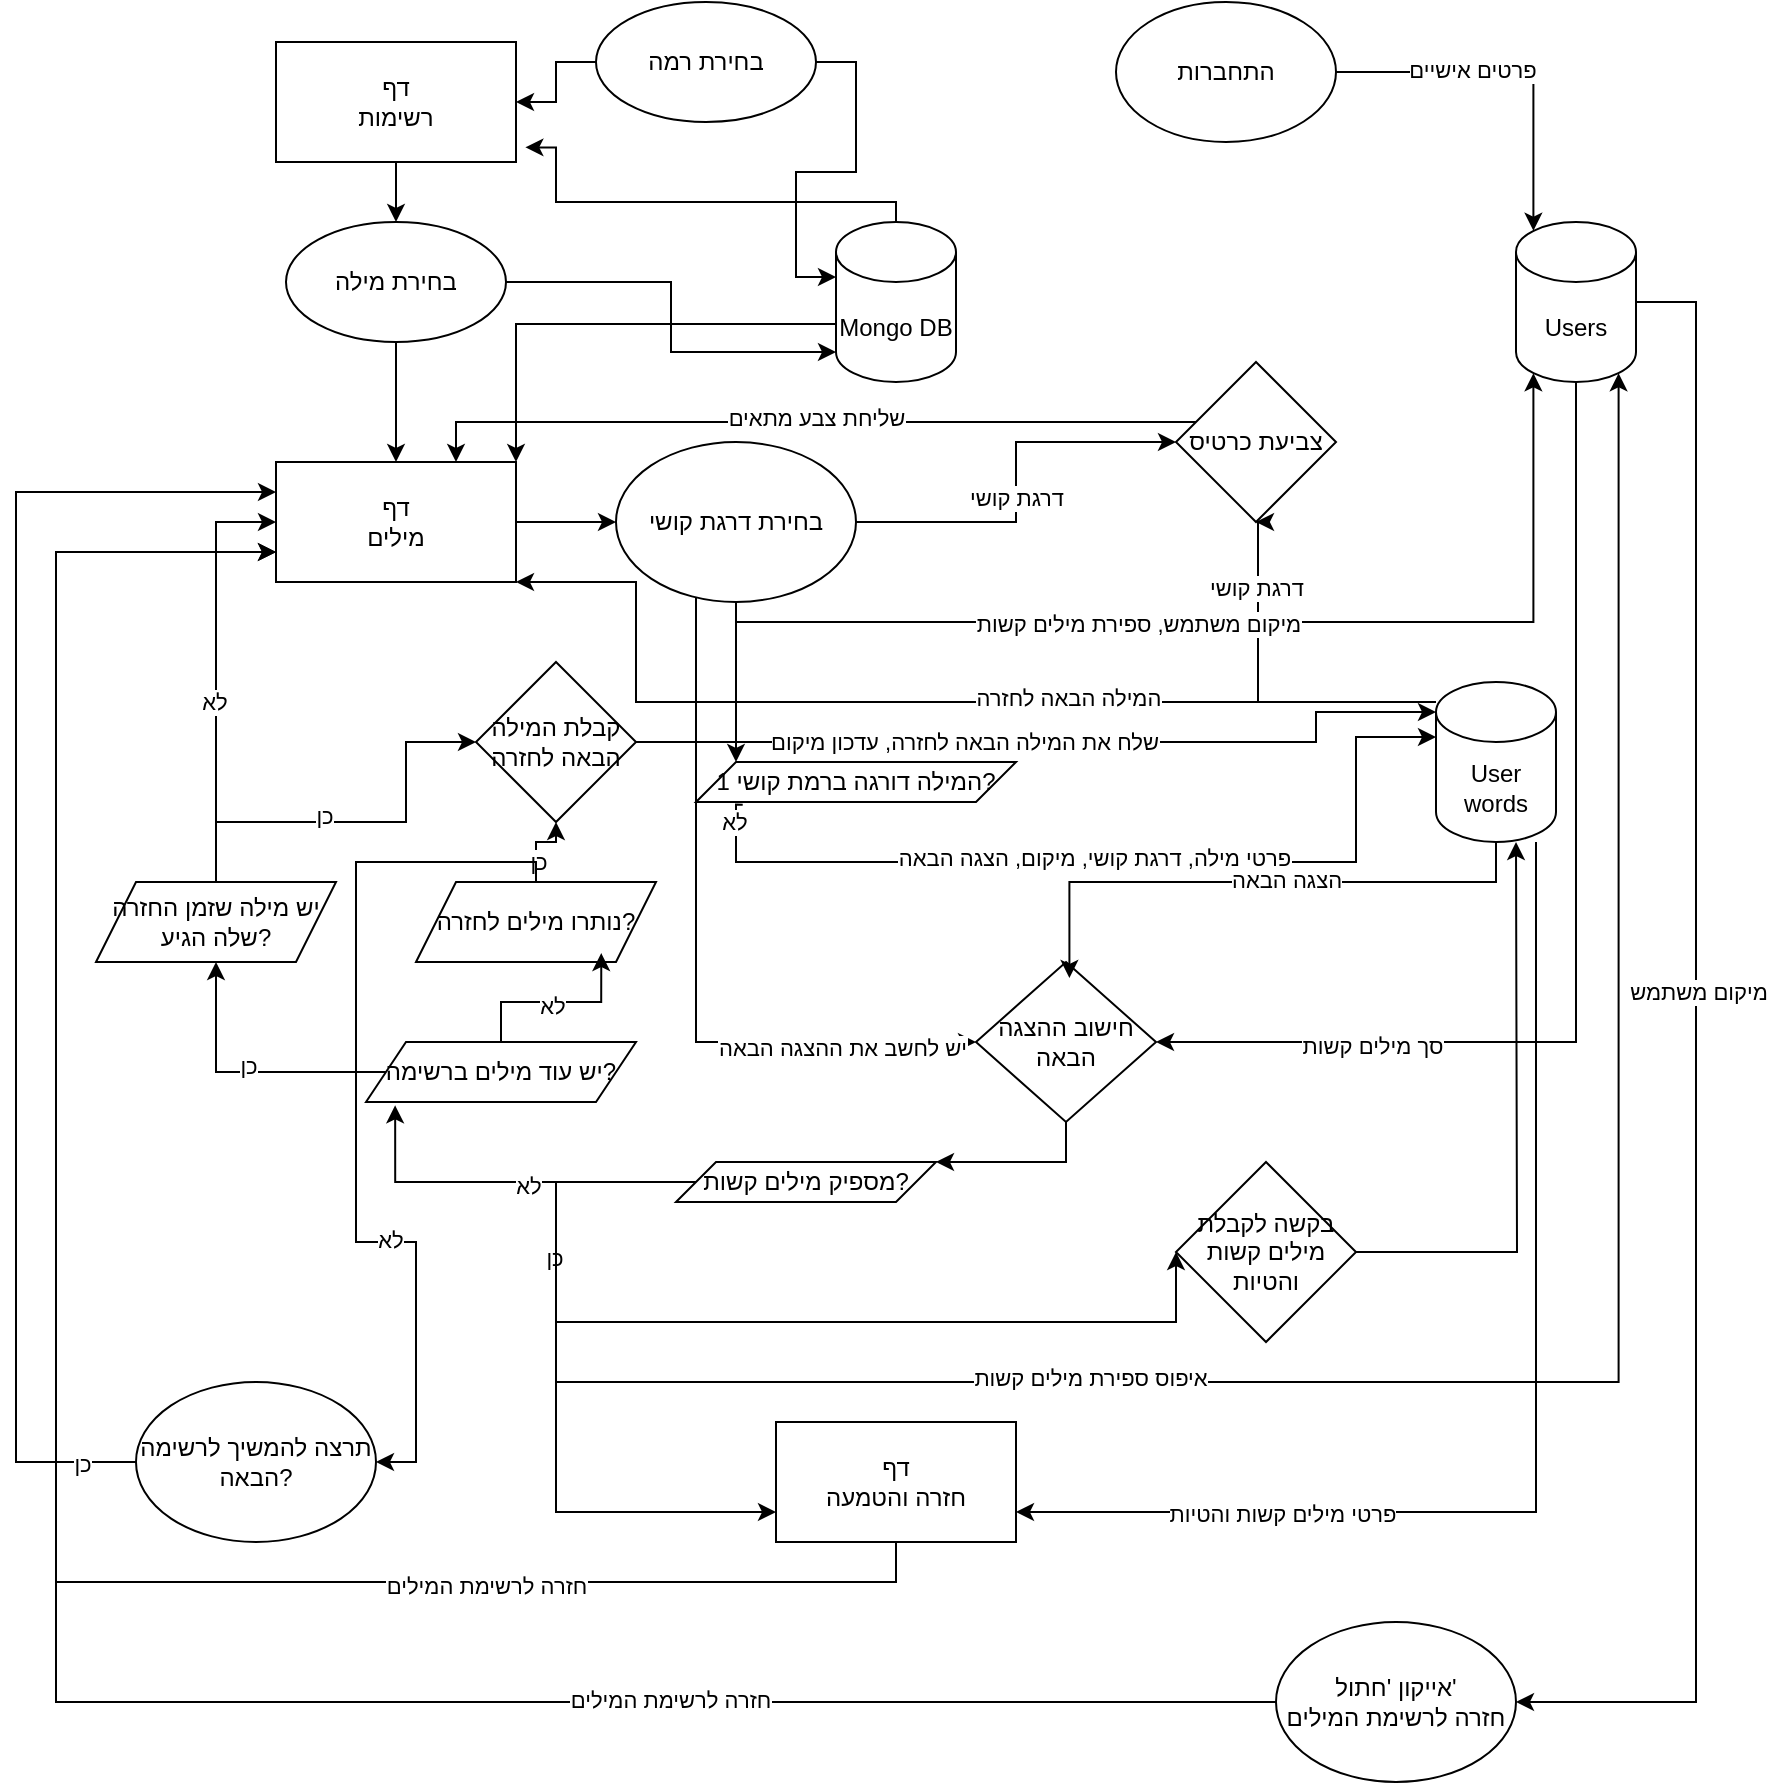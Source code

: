 <mxfile version="26.0.10">
  <diagram name="‫עמוד-1‬" id="bFQ_4c-r3vq5s0zwxpI3">
    <mxGraphModel dx="2036" dy="771" grid="1" gridSize="10" guides="1" tooltips="1" connect="1" arrows="1" fold="1" page="1" pageScale="1" pageWidth="827" pageHeight="1169" math="0" shadow="0">
      <root>
        <mxCell id="0" />
        <mxCell id="1" parent="0" />
        <mxCell id="LZg-1GAi4X-xBVxX7d5g-82" value="" style="edgeStyle=orthogonalEdgeStyle;rounded=0;orthogonalLoop=1;jettySize=auto;html=1;" edge="1" parent="1" source="LZg-1GAi4X-xBVxX7d5g-1" target="LZg-1GAi4X-xBVxX7d5g-9">
          <mxGeometry relative="1" as="geometry" />
        </mxCell>
        <mxCell id="LZg-1GAi4X-xBVxX7d5g-1" value="דף&lt;div&gt;רשימות&lt;/div&gt;" style="rounded=0;whiteSpace=wrap;html=1;" vertex="1" parent="1">
          <mxGeometry x="90" y="40" width="120" height="60" as="geometry" />
        </mxCell>
        <mxCell id="LZg-1GAi4X-xBVxX7d5g-14" style="edgeStyle=orthogonalEdgeStyle;rounded=0;orthogonalLoop=1;jettySize=auto;html=1;entryX=1;entryY=0;entryDx=0;entryDy=0;" edge="1" parent="1" source="LZg-1GAi4X-xBVxX7d5g-3" target="LZg-1GAi4X-xBVxX7d5g-6">
          <mxGeometry relative="1" as="geometry">
            <Array as="points">
              <mxPoint x="390" y="181" />
              <mxPoint x="210" y="181" />
            </Array>
          </mxGeometry>
        </mxCell>
        <mxCell id="LZg-1GAi4X-xBVxX7d5g-3" value="Mongo DB" style="shape=cylinder3;whiteSpace=wrap;html=1;boundedLbl=1;backgroundOutline=1;size=15;" vertex="1" parent="1">
          <mxGeometry x="370" y="130" width="60" height="80" as="geometry" />
        </mxCell>
        <mxCell id="LZg-1GAi4X-xBVxX7d5g-33" style="edgeStyle=orthogonalEdgeStyle;rounded=0;orthogonalLoop=1;jettySize=auto;html=1;entryX=1;entryY=0.5;entryDx=0;entryDy=0;" edge="1" parent="1" source="LZg-1GAi4X-xBVxX7d5g-4" target="LZg-1GAi4X-xBVxX7d5g-29">
          <mxGeometry relative="1" as="geometry">
            <Array as="points">
              <mxPoint x="740" y="540" />
            </Array>
          </mxGeometry>
        </mxCell>
        <mxCell id="LZg-1GAi4X-xBVxX7d5g-35" value="סך מילים קשות" style="edgeLabel;html=1;align=center;verticalAlign=middle;resizable=0;points=[];" vertex="1" connectable="0" parent="LZg-1GAi4X-xBVxX7d5g-33">
          <mxGeometry x="0.6" y="2" relative="1" as="geometry">
            <mxPoint as="offset" />
          </mxGeometry>
        </mxCell>
        <mxCell id="LZg-1GAi4X-xBVxX7d5g-105" style="edgeStyle=orthogonalEdgeStyle;rounded=0;orthogonalLoop=1;jettySize=auto;html=1;entryX=1;entryY=0.5;entryDx=0;entryDy=0;" edge="1" parent="1" source="LZg-1GAi4X-xBVxX7d5g-4" target="LZg-1GAi4X-xBVxX7d5g-104">
          <mxGeometry relative="1" as="geometry">
            <Array as="points">
              <mxPoint x="800" y="170" />
              <mxPoint x="800" y="870" />
            </Array>
          </mxGeometry>
        </mxCell>
        <mxCell id="LZg-1GAi4X-xBVxX7d5g-106" value="מיקום משתמש" style="edgeLabel;html=1;align=center;verticalAlign=middle;resizable=0;points=[];" vertex="1" connectable="0" parent="LZg-1GAi4X-xBVxX7d5g-105">
          <mxGeometry x="-0.085" y="1" relative="1" as="geometry">
            <mxPoint as="offset" />
          </mxGeometry>
        </mxCell>
        <mxCell id="LZg-1GAi4X-xBVxX7d5g-4" value="Users" style="shape=cylinder3;whiteSpace=wrap;html=1;boundedLbl=1;backgroundOutline=1;size=15;" vertex="1" parent="1">
          <mxGeometry x="710" y="130" width="60" height="80" as="geometry" />
        </mxCell>
        <mxCell id="LZg-1GAi4X-xBVxX7d5g-67" style="edgeStyle=orthogonalEdgeStyle;rounded=0;orthogonalLoop=1;jettySize=auto;html=1;entryX=1;entryY=1;entryDx=0;entryDy=0;" edge="1" parent="1" source="LZg-1GAi4X-xBVxX7d5g-5" target="LZg-1GAi4X-xBVxX7d5g-6">
          <mxGeometry relative="1" as="geometry">
            <Array as="points">
              <mxPoint x="270" y="370" />
              <mxPoint x="270" y="310" />
            </Array>
          </mxGeometry>
        </mxCell>
        <mxCell id="LZg-1GAi4X-xBVxX7d5g-68" value="המילה הבאה לחזרה" style="edgeLabel;html=1;align=center;verticalAlign=middle;resizable=0;points=[];" vertex="1" connectable="0" parent="LZg-1GAi4X-xBVxX7d5g-67">
          <mxGeometry x="-0.29" y="-2" relative="1" as="geometry">
            <mxPoint as="offset" />
          </mxGeometry>
        </mxCell>
        <mxCell id="LZg-1GAi4X-xBVxX7d5g-71" style="edgeStyle=orthogonalEdgeStyle;rounded=0;orthogonalLoop=1;jettySize=auto;html=1;entryX=0.5;entryY=1;entryDx=0;entryDy=0;" edge="1" parent="1" source="LZg-1GAi4X-xBVxX7d5g-5" target="LZg-1GAi4X-xBVxX7d5g-19">
          <mxGeometry relative="1" as="geometry">
            <mxPoint x="580" y="320" as="targetPoint" />
            <Array as="points">
              <mxPoint x="581" y="370" />
            </Array>
          </mxGeometry>
        </mxCell>
        <mxCell id="LZg-1GAi4X-xBVxX7d5g-72" value="דרגת קושי" style="edgeLabel;html=1;align=center;verticalAlign=middle;resizable=0;points=[];" vertex="1" connectable="0" parent="LZg-1GAi4X-xBVxX7d5g-71">
          <mxGeometry x="0.621" y="1" relative="1" as="geometry">
            <mxPoint as="offset" />
          </mxGeometry>
        </mxCell>
        <mxCell id="LZg-1GAi4X-xBVxX7d5g-95" style="edgeStyle=orthogonalEdgeStyle;rounded=0;orthogonalLoop=1;jettySize=auto;html=1;entryX=1;entryY=0.75;entryDx=0;entryDy=0;" edge="1" parent="1" source="LZg-1GAi4X-xBVxX7d5g-5" target="LZg-1GAi4X-xBVxX7d5g-7">
          <mxGeometry relative="1" as="geometry">
            <Array as="points">
              <mxPoint x="720" y="775" />
            </Array>
          </mxGeometry>
        </mxCell>
        <mxCell id="LZg-1GAi4X-xBVxX7d5g-96" value="פרטי מילים קשות והטיות" style="edgeLabel;html=1;align=center;verticalAlign=middle;resizable=0;points=[];" vertex="1" connectable="0" parent="LZg-1GAi4X-xBVxX7d5g-95">
          <mxGeometry x="0.555" y="1" relative="1" as="geometry">
            <mxPoint as="offset" />
          </mxGeometry>
        </mxCell>
        <mxCell id="LZg-1GAi4X-xBVxX7d5g-5" value="User words" style="shape=cylinder3;whiteSpace=wrap;html=1;boundedLbl=1;backgroundOutline=1;size=15;" vertex="1" parent="1">
          <mxGeometry x="670" y="360" width="60" height="80" as="geometry" />
        </mxCell>
        <mxCell id="LZg-1GAi4X-xBVxX7d5g-15" value="" style="edgeStyle=orthogonalEdgeStyle;rounded=0;orthogonalLoop=1;jettySize=auto;html=1;" edge="1" parent="1" source="LZg-1GAi4X-xBVxX7d5g-6" target="LZg-1GAi4X-xBVxX7d5g-10">
          <mxGeometry relative="1" as="geometry" />
        </mxCell>
        <mxCell id="LZg-1GAi4X-xBVxX7d5g-6" value="דף&lt;div&gt;מילים&lt;/div&gt;" style="rounded=0;whiteSpace=wrap;html=1;" vertex="1" parent="1">
          <mxGeometry x="90" y="250" width="120" height="60" as="geometry" />
        </mxCell>
        <mxCell id="LZg-1GAi4X-xBVxX7d5g-102" style="edgeStyle=orthogonalEdgeStyle;rounded=0;orthogonalLoop=1;jettySize=auto;html=1;entryX=0;entryY=0.75;entryDx=0;entryDy=0;" edge="1" parent="1" source="LZg-1GAi4X-xBVxX7d5g-7" target="LZg-1GAi4X-xBVxX7d5g-6">
          <mxGeometry relative="1" as="geometry">
            <Array as="points">
              <mxPoint x="400" y="810" />
              <mxPoint x="-20" y="810" />
              <mxPoint x="-20" y="295" />
            </Array>
          </mxGeometry>
        </mxCell>
        <mxCell id="LZg-1GAi4X-xBVxX7d5g-103" value="חזרה לרשימת המילים" style="edgeLabel;html=1;align=center;verticalAlign=middle;resizable=0;points=[];" vertex="1" connectable="0" parent="LZg-1GAi4X-xBVxX7d5g-102">
          <mxGeometry x="-0.577" y="2" relative="1" as="geometry">
            <mxPoint as="offset" />
          </mxGeometry>
        </mxCell>
        <mxCell id="LZg-1GAi4X-xBVxX7d5g-7" value="דף&lt;div&gt;חזרה והטמעה&lt;/div&gt;" style="rounded=0;whiteSpace=wrap;html=1;" vertex="1" parent="1">
          <mxGeometry x="340" y="730" width="120" height="60" as="geometry" />
        </mxCell>
        <mxCell id="LZg-1GAi4X-xBVxX7d5g-81" value="" style="edgeStyle=orthogonalEdgeStyle;rounded=0;orthogonalLoop=1;jettySize=auto;html=1;" edge="1" parent="1" source="LZg-1GAi4X-xBVxX7d5g-8" target="LZg-1GAi4X-xBVxX7d5g-1">
          <mxGeometry relative="1" as="geometry" />
        </mxCell>
        <mxCell id="LZg-1GAi4X-xBVxX7d5g-8" value="בחירת רמה" style="ellipse;whiteSpace=wrap;html=1;" vertex="1" parent="1">
          <mxGeometry x="250" y="20" width="110" height="60" as="geometry" />
        </mxCell>
        <mxCell id="LZg-1GAi4X-xBVxX7d5g-83" value="" style="edgeStyle=orthogonalEdgeStyle;rounded=0;orthogonalLoop=1;jettySize=auto;html=1;" edge="1" parent="1" source="LZg-1GAi4X-xBVxX7d5g-9" target="LZg-1GAi4X-xBVxX7d5g-6">
          <mxGeometry relative="1" as="geometry" />
        </mxCell>
        <mxCell id="LZg-1GAi4X-xBVxX7d5g-9" value="בחירת מילה" style="ellipse;whiteSpace=wrap;html=1;" vertex="1" parent="1">
          <mxGeometry x="95" y="130" width="110" height="60" as="geometry" />
        </mxCell>
        <mxCell id="LZg-1GAi4X-xBVxX7d5g-21" style="edgeStyle=orthogonalEdgeStyle;rounded=0;orthogonalLoop=1;jettySize=auto;html=1;" edge="1" parent="1" source="LZg-1GAi4X-xBVxX7d5g-10" target="LZg-1GAi4X-xBVxX7d5g-19">
          <mxGeometry relative="1" as="geometry" />
        </mxCell>
        <mxCell id="LZg-1GAi4X-xBVxX7d5g-22" value="דרגת קושי" style="edgeLabel;html=1;align=center;verticalAlign=middle;resizable=0;points=[];" vertex="1" connectable="0" parent="LZg-1GAi4X-xBVxX7d5g-21">
          <mxGeometry x="-0.075" relative="1" as="geometry">
            <mxPoint as="offset" />
          </mxGeometry>
        </mxCell>
        <mxCell id="LZg-1GAi4X-xBVxX7d5g-30" style="edgeStyle=orthogonalEdgeStyle;rounded=0;orthogonalLoop=1;jettySize=auto;html=1;entryX=0;entryY=0.5;entryDx=0;entryDy=0;" edge="1" parent="1" source="LZg-1GAi4X-xBVxX7d5g-10" target="LZg-1GAi4X-xBVxX7d5g-29">
          <mxGeometry relative="1" as="geometry">
            <Array as="points">
              <mxPoint x="300" y="540" />
            </Array>
          </mxGeometry>
        </mxCell>
        <mxCell id="LZg-1GAi4X-xBVxX7d5g-32" value="יש לחשב את ההצגה הבאה" style="edgeLabel;html=1;align=center;verticalAlign=middle;resizable=0;points=[];" vertex="1" connectable="0" parent="LZg-1GAi4X-xBVxX7d5g-30">
          <mxGeometry x="0.63" y="-3" relative="1" as="geometry">
            <mxPoint as="offset" />
          </mxGeometry>
        </mxCell>
        <mxCell id="LZg-1GAi4X-xBVxX7d5g-80" style="edgeStyle=orthogonalEdgeStyle;rounded=0;orthogonalLoop=1;jettySize=auto;html=1;" edge="1" parent="1" source="LZg-1GAi4X-xBVxX7d5g-10">
          <mxGeometry relative="1" as="geometry">
            <mxPoint x="320" y="400" as="targetPoint" />
          </mxGeometry>
        </mxCell>
        <mxCell id="LZg-1GAi4X-xBVxX7d5g-10" value="בחירת דרגת קושי" style="ellipse;whiteSpace=wrap;html=1;" vertex="1" parent="1">
          <mxGeometry x="260" y="240" width="120" height="80" as="geometry" />
        </mxCell>
        <mxCell id="LZg-1GAi4X-xBVxX7d5g-11" style="edgeStyle=orthogonalEdgeStyle;rounded=0;orthogonalLoop=1;jettySize=auto;html=1;entryX=1.039;entryY=0.878;entryDx=0;entryDy=0;entryPerimeter=0;" edge="1" parent="1" source="LZg-1GAi4X-xBVxX7d5g-3" target="LZg-1GAi4X-xBVxX7d5g-1">
          <mxGeometry relative="1" as="geometry">
            <Array as="points">
              <mxPoint x="230" y="120" />
              <mxPoint x="230" y="93" />
            </Array>
          </mxGeometry>
        </mxCell>
        <mxCell id="LZg-1GAi4X-xBVxX7d5g-12" style="edgeStyle=orthogonalEdgeStyle;rounded=0;orthogonalLoop=1;jettySize=auto;html=1;entryX=0;entryY=0;entryDx=0;entryDy=27.5;entryPerimeter=0;" edge="1" parent="1" source="LZg-1GAi4X-xBVxX7d5g-8" target="LZg-1GAi4X-xBVxX7d5g-3">
          <mxGeometry relative="1" as="geometry" />
        </mxCell>
        <mxCell id="LZg-1GAi4X-xBVxX7d5g-13" style="edgeStyle=orthogonalEdgeStyle;rounded=0;orthogonalLoop=1;jettySize=auto;html=1;entryX=0;entryY=1;entryDx=0;entryDy=-15;entryPerimeter=0;" edge="1" parent="1" source="LZg-1GAi4X-xBVxX7d5g-9" target="LZg-1GAi4X-xBVxX7d5g-3">
          <mxGeometry relative="1" as="geometry" />
        </mxCell>
        <mxCell id="LZg-1GAi4X-xBVxX7d5g-16" value="התחברות" style="ellipse;whiteSpace=wrap;html=1;" vertex="1" parent="1">
          <mxGeometry x="510" y="20" width="110" height="70" as="geometry" />
        </mxCell>
        <mxCell id="LZg-1GAi4X-xBVxX7d5g-17" style="edgeStyle=orthogonalEdgeStyle;rounded=0;orthogonalLoop=1;jettySize=auto;html=1;entryX=0.145;entryY=0;entryDx=0;entryDy=4.35;entryPerimeter=0;" edge="1" parent="1" source="LZg-1GAi4X-xBVxX7d5g-16" target="LZg-1GAi4X-xBVxX7d5g-4">
          <mxGeometry relative="1" as="geometry" />
        </mxCell>
        <mxCell id="LZg-1GAi4X-xBVxX7d5g-18" value="פרטים אישיים" style="edgeLabel;html=1;align=center;verticalAlign=middle;resizable=0;points=[];" vertex="1" connectable="0" parent="LZg-1GAi4X-xBVxX7d5g-17">
          <mxGeometry x="-0.236" y="1" relative="1" as="geometry">
            <mxPoint as="offset" />
          </mxGeometry>
        </mxCell>
        <mxCell id="LZg-1GAi4X-xBVxX7d5g-23" style="edgeStyle=orthogonalEdgeStyle;rounded=0;orthogonalLoop=1;jettySize=auto;html=1;entryX=0.75;entryY=0;entryDx=0;entryDy=0;" edge="1" parent="1" source="LZg-1GAi4X-xBVxX7d5g-19" target="LZg-1GAi4X-xBVxX7d5g-6">
          <mxGeometry relative="1" as="geometry">
            <Array as="points">
              <mxPoint x="580" y="230" />
              <mxPoint x="180" y="230" />
            </Array>
          </mxGeometry>
        </mxCell>
        <mxCell id="LZg-1GAi4X-xBVxX7d5g-24" value="שליחת צבע מתאים" style="edgeLabel;html=1;align=center;verticalAlign=middle;resizable=0;points=[];" vertex="1" connectable="0" parent="LZg-1GAi4X-xBVxX7d5g-23">
          <mxGeometry x="-0.023" y="-2" relative="1" as="geometry">
            <mxPoint as="offset" />
          </mxGeometry>
        </mxCell>
        <mxCell id="LZg-1GAi4X-xBVxX7d5g-19" value="צביעת כרטיס" style="rhombus;whiteSpace=wrap;html=1;" vertex="1" parent="1">
          <mxGeometry x="540" y="200" width="80" height="80" as="geometry" />
        </mxCell>
        <mxCell id="LZg-1GAi4X-xBVxX7d5g-25" style="edgeStyle=orthogonalEdgeStyle;rounded=0;orthogonalLoop=1;jettySize=auto;html=1;entryX=0.145;entryY=1;entryDx=0;entryDy=-4.35;entryPerimeter=0;" edge="1" parent="1" source="LZg-1GAi4X-xBVxX7d5g-10" target="LZg-1GAi4X-xBVxX7d5g-4">
          <mxGeometry relative="1" as="geometry">
            <Array as="points">
              <mxPoint x="320" y="330" />
              <mxPoint x="719" y="330" />
            </Array>
          </mxGeometry>
        </mxCell>
        <mxCell id="LZg-1GAi4X-xBVxX7d5g-26" value="מיקום משתמש, ספירת מילים קשות" style="edgeLabel;html=1;align=center;verticalAlign=middle;resizable=0;points=[];" vertex="1" connectable="0" parent="LZg-1GAi4X-xBVxX7d5g-25">
          <mxGeometry x="-0.208" y="-1" relative="1" as="geometry">
            <mxPoint as="offset" />
          </mxGeometry>
        </mxCell>
        <mxCell id="LZg-1GAi4X-xBVxX7d5g-27" style="edgeStyle=orthogonalEdgeStyle;rounded=0;orthogonalLoop=1;jettySize=auto;html=1;entryX=0;entryY=0;entryDx=0;entryDy=27.5;entryPerimeter=0;exitX=0.146;exitY=1.067;exitDx=0;exitDy=0;exitPerimeter=0;" edge="1" parent="1" source="LZg-1GAi4X-xBVxX7d5g-76" target="LZg-1GAi4X-xBVxX7d5g-5">
          <mxGeometry relative="1" as="geometry">
            <Array as="points">
              <mxPoint x="320" y="421" />
              <mxPoint x="320" y="450" />
              <mxPoint x="630" y="450" />
              <mxPoint x="630" y="388" />
            </Array>
          </mxGeometry>
        </mxCell>
        <mxCell id="LZg-1GAi4X-xBVxX7d5g-28" value="פרטי מילה, דרגת קושי, מיקום, הצגה הבאה" style="edgeLabel;html=1;align=center;verticalAlign=middle;resizable=0;points=[];" vertex="1" connectable="0" parent="LZg-1GAi4X-xBVxX7d5g-27">
          <mxGeometry x="-0.052" y="2" relative="1" as="geometry">
            <mxPoint as="offset" />
          </mxGeometry>
        </mxCell>
        <mxCell id="LZg-1GAi4X-xBVxX7d5g-79" value="לא" style="edgeLabel;html=1;align=center;verticalAlign=middle;resizable=0;points=[];" vertex="1" connectable="0" parent="LZg-1GAi4X-xBVxX7d5g-27">
          <mxGeometry x="-0.946" y="-1" relative="1" as="geometry">
            <mxPoint as="offset" />
          </mxGeometry>
        </mxCell>
        <mxCell id="LZg-1GAi4X-xBVxX7d5g-66" style="edgeStyle=orthogonalEdgeStyle;rounded=0;orthogonalLoop=1;jettySize=auto;html=1;entryX=1;entryY=0;entryDx=0;entryDy=0;" edge="1" parent="1" source="LZg-1GAi4X-xBVxX7d5g-29" target="LZg-1GAi4X-xBVxX7d5g-37">
          <mxGeometry relative="1" as="geometry">
            <Array as="points">
              <mxPoint x="485" y="600" />
            </Array>
          </mxGeometry>
        </mxCell>
        <mxCell id="LZg-1GAi4X-xBVxX7d5g-29" value="חישוב ההצגה הבאה" style="rhombus;whiteSpace=wrap;html=1;" vertex="1" parent="1">
          <mxGeometry x="440" y="500" width="90" height="80" as="geometry" />
        </mxCell>
        <mxCell id="LZg-1GAi4X-xBVxX7d5g-34" style="edgeStyle=orthogonalEdgeStyle;rounded=0;orthogonalLoop=1;jettySize=auto;html=1;entryX=0.519;entryY=0.1;entryDx=0;entryDy=0;entryPerimeter=0;" edge="1" parent="1" source="LZg-1GAi4X-xBVxX7d5g-5" target="LZg-1GAi4X-xBVxX7d5g-29">
          <mxGeometry relative="1" as="geometry">
            <Array as="points">
              <mxPoint x="700" y="460" />
              <mxPoint x="487" y="460" />
            </Array>
          </mxGeometry>
        </mxCell>
        <mxCell id="LZg-1GAi4X-xBVxX7d5g-36" value="הצגה הבאה" style="edgeLabel;html=1;align=center;verticalAlign=middle;resizable=0;points=[];" vertex="1" connectable="0" parent="LZg-1GAi4X-xBVxX7d5g-34">
          <mxGeometry x="-0.111" y="-1" relative="1" as="geometry">
            <mxPoint as="offset" />
          </mxGeometry>
        </mxCell>
        <mxCell id="LZg-1GAi4X-xBVxX7d5g-40" style="edgeStyle=orthogonalEdgeStyle;rounded=0;orthogonalLoop=1;jettySize=auto;html=1;entryX=0;entryY=0.75;entryDx=0;entryDy=0;" edge="1" parent="1" source="LZg-1GAi4X-xBVxX7d5g-37" target="LZg-1GAi4X-xBVxX7d5g-7">
          <mxGeometry relative="1" as="geometry">
            <Array as="points">
              <mxPoint x="230" y="610" />
              <mxPoint x="230" y="775" />
            </Array>
          </mxGeometry>
        </mxCell>
        <mxCell id="LZg-1GAi4X-xBVxX7d5g-42" value="כן" style="edgeLabel;html=1;align=center;verticalAlign=middle;resizable=0;points=[];" vertex="1" connectable="0" parent="LZg-1GAi4X-xBVxX7d5g-40">
          <mxGeometry x="-0.373" y="-1" relative="1" as="geometry">
            <mxPoint as="offset" />
          </mxGeometry>
        </mxCell>
        <mxCell id="LZg-1GAi4X-xBVxX7d5g-98" style="edgeStyle=orthogonalEdgeStyle;rounded=0;orthogonalLoop=1;jettySize=auto;html=1;entryX=0;entryY=0.5;entryDx=0;entryDy=0;" edge="1" parent="1" source="LZg-1GAi4X-xBVxX7d5g-37" target="LZg-1GAi4X-xBVxX7d5g-97">
          <mxGeometry relative="1" as="geometry">
            <Array as="points">
              <mxPoint x="230" y="610" />
              <mxPoint x="230" y="680" />
              <mxPoint x="540" y="680" />
            </Array>
          </mxGeometry>
        </mxCell>
        <mxCell id="LZg-1GAi4X-xBVxX7d5g-37" value="מספיק מילים קשות?" style="shape=parallelogram;perimeter=parallelogramPerimeter;whiteSpace=wrap;html=1;fixedSize=1;" vertex="1" parent="1">
          <mxGeometry x="290" y="600" width="130" height="20" as="geometry" />
        </mxCell>
        <mxCell id="LZg-1GAi4X-xBVxX7d5g-49" style="edgeStyle=orthogonalEdgeStyle;rounded=0;orthogonalLoop=1;jettySize=auto;html=1;entryX=0.5;entryY=1;entryDx=0;entryDy=0;" edge="1" parent="1" source="LZg-1GAi4X-xBVxX7d5g-43" target="LZg-1GAi4X-xBVxX7d5g-48">
          <mxGeometry relative="1" as="geometry" />
        </mxCell>
        <mxCell id="LZg-1GAi4X-xBVxX7d5g-50" value="כן" style="edgeLabel;html=1;align=center;verticalAlign=middle;resizable=0;points=[];" vertex="1" connectable="0" parent="LZg-1GAi4X-xBVxX7d5g-49">
          <mxGeometry x="0.005" y="-3" relative="1" as="geometry">
            <mxPoint x="1" as="offset" />
          </mxGeometry>
        </mxCell>
        <mxCell id="LZg-1GAi4X-xBVxX7d5g-43" value="יש עוד מילים ברשימה?" style="shape=parallelogram;perimeter=parallelogramPerimeter;whiteSpace=wrap;html=1;fixedSize=1;" vertex="1" parent="1">
          <mxGeometry x="135" y="540" width="135" height="30" as="geometry" />
        </mxCell>
        <mxCell id="LZg-1GAi4X-xBVxX7d5g-46" style="edgeStyle=orthogonalEdgeStyle;rounded=0;orthogonalLoop=1;jettySize=auto;html=1;entryX=0.108;entryY=1.056;entryDx=0;entryDy=0;entryPerimeter=0;" edge="1" parent="1" source="LZg-1GAi4X-xBVxX7d5g-37" target="LZg-1GAi4X-xBVxX7d5g-43">
          <mxGeometry relative="1" as="geometry" />
        </mxCell>
        <mxCell id="LZg-1GAi4X-xBVxX7d5g-47" value="לא" style="edgeLabel;html=1;align=center;verticalAlign=middle;resizable=0;points=[];" vertex="1" connectable="0" parent="LZg-1GAi4X-xBVxX7d5g-46">
          <mxGeometry x="-0.103" y="2" relative="1" as="geometry">
            <mxPoint as="offset" />
          </mxGeometry>
        </mxCell>
        <mxCell id="LZg-1GAi4X-xBVxX7d5g-57" style="edgeStyle=orthogonalEdgeStyle;rounded=0;orthogonalLoop=1;jettySize=auto;html=1;entryX=0;entryY=0.5;entryDx=0;entryDy=0;" edge="1" parent="1" source="LZg-1GAi4X-xBVxX7d5g-48" target="LZg-1GAi4X-xBVxX7d5g-6">
          <mxGeometry relative="1" as="geometry" />
        </mxCell>
        <mxCell id="LZg-1GAi4X-xBVxX7d5g-58" value="לא" style="edgeLabel;html=1;align=center;verticalAlign=middle;resizable=0;points=[];" vertex="1" connectable="0" parent="LZg-1GAi4X-xBVxX7d5g-57">
          <mxGeometry x="-0.137" y="1" relative="1" as="geometry">
            <mxPoint as="offset" />
          </mxGeometry>
        </mxCell>
        <mxCell id="LZg-1GAi4X-xBVxX7d5g-62" style="edgeStyle=orthogonalEdgeStyle;rounded=0;orthogonalLoop=1;jettySize=auto;html=1;entryX=0;entryY=0.5;entryDx=0;entryDy=0;" edge="1" parent="1" source="LZg-1GAi4X-xBVxX7d5g-48" target="LZg-1GAi4X-xBVxX7d5g-61">
          <mxGeometry relative="1" as="geometry">
            <Array as="points">
              <mxPoint x="60" y="430" />
              <mxPoint x="155" y="430" />
              <mxPoint x="155" y="390" />
            </Array>
          </mxGeometry>
        </mxCell>
        <mxCell id="LZg-1GAi4X-xBVxX7d5g-63" value="כן" style="edgeLabel;html=1;align=center;verticalAlign=middle;resizable=0;points=[];" vertex="1" connectable="0" parent="LZg-1GAi4X-xBVxX7d5g-62">
          <mxGeometry x="-0.16" y="3" relative="1" as="geometry">
            <mxPoint as="offset" />
          </mxGeometry>
        </mxCell>
        <mxCell id="LZg-1GAi4X-xBVxX7d5g-48" value="יש מילה שזמן החזרה שלה הגיע?" style="shape=parallelogram;perimeter=parallelogramPerimeter;whiteSpace=wrap;html=1;fixedSize=1;" vertex="1" parent="1">
          <mxGeometry y="460" width="120" height="40" as="geometry" />
        </mxCell>
        <mxCell id="LZg-1GAi4X-xBVxX7d5g-64" value="" style="edgeStyle=orthogonalEdgeStyle;rounded=0;orthogonalLoop=1;jettySize=auto;html=1;" edge="1" parent="1" source="LZg-1GAi4X-xBVxX7d5g-51" target="LZg-1GAi4X-xBVxX7d5g-61">
          <mxGeometry relative="1" as="geometry" />
        </mxCell>
        <mxCell id="LZg-1GAi4X-xBVxX7d5g-65" value="כן" style="edgeLabel;html=1;align=center;verticalAlign=middle;resizable=0;points=[];" vertex="1" connectable="0" parent="LZg-1GAi4X-xBVxX7d5g-64">
          <mxGeometry x="-0.467" y="-1" relative="1" as="geometry">
            <mxPoint as="offset" />
          </mxGeometry>
        </mxCell>
        <mxCell id="LZg-1GAi4X-xBVxX7d5g-85" style="edgeStyle=orthogonalEdgeStyle;rounded=0;orthogonalLoop=1;jettySize=auto;html=1;entryX=1;entryY=0.5;entryDx=0;entryDy=0;" edge="1" parent="1" source="LZg-1GAi4X-xBVxX7d5g-51" target="LZg-1GAi4X-xBVxX7d5g-84">
          <mxGeometry relative="1" as="geometry">
            <Array as="points">
              <mxPoint x="220" y="450" />
              <mxPoint x="130" y="450" />
              <mxPoint x="130" y="640" />
              <mxPoint x="160" y="640" />
              <mxPoint x="160" y="750" />
            </Array>
          </mxGeometry>
        </mxCell>
        <mxCell id="LZg-1GAi4X-xBVxX7d5g-86" value="לא" style="edgeLabel;html=1;align=center;verticalAlign=middle;resizable=0;points=[];" vertex="1" connectable="0" parent="LZg-1GAi4X-xBVxX7d5g-85">
          <mxGeometry x="0.364" y="1" relative="1" as="geometry">
            <mxPoint as="offset" />
          </mxGeometry>
        </mxCell>
        <mxCell id="LZg-1GAi4X-xBVxX7d5g-51" value="נותרו מילים לחזרה?" style="shape=parallelogram;perimeter=parallelogramPerimeter;whiteSpace=wrap;html=1;fixedSize=1;" vertex="1" parent="1">
          <mxGeometry x="160" y="460" width="120" height="40" as="geometry" />
        </mxCell>
        <mxCell id="LZg-1GAi4X-xBVxX7d5g-52" style="edgeStyle=orthogonalEdgeStyle;rounded=0;orthogonalLoop=1;jettySize=auto;html=1;entryX=0.772;entryY=0.889;entryDx=0;entryDy=0;entryPerimeter=0;" edge="1" parent="1" source="LZg-1GAi4X-xBVxX7d5g-43" target="LZg-1GAi4X-xBVxX7d5g-51">
          <mxGeometry relative="1" as="geometry" />
        </mxCell>
        <mxCell id="LZg-1GAi4X-xBVxX7d5g-53" value="לא" style="edgeLabel;html=1;align=center;verticalAlign=middle;resizable=0;points=[];" vertex="1" connectable="0" parent="LZg-1GAi4X-xBVxX7d5g-52">
          <mxGeometry x="-0.039" y="-2" relative="1" as="geometry">
            <mxPoint as="offset" />
          </mxGeometry>
        </mxCell>
        <mxCell id="LZg-1GAi4X-xBVxX7d5g-61" value="קבלת המילה הבאה לחזרה" style="rhombus;whiteSpace=wrap;html=1;" vertex="1" parent="1">
          <mxGeometry x="190" y="350" width="80" height="80" as="geometry" />
        </mxCell>
        <mxCell id="LZg-1GAi4X-xBVxX7d5g-69" style="edgeStyle=orthogonalEdgeStyle;rounded=0;orthogonalLoop=1;jettySize=auto;html=1;entryX=0;entryY=0;entryDx=0;entryDy=15;entryPerimeter=0;" edge="1" parent="1" source="LZg-1GAi4X-xBVxX7d5g-61" target="LZg-1GAi4X-xBVxX7d5g-5">
          <mxGeometry relative="1" as="geometry">
            <Array as="points">
              <mxPoint x="610" y="390" />
              <mxPoint x="610" y="375" />
            </Array>
          </mxGeometry>
        </mxCell>
        <mxCell id="LZg-1GAi4X-xBVxX7d5g-70" value="שלח את המילה הבאה לחזרה, עדכון מיקום" style="edgeLabel;html=1;align=center;verticalAlign=middle;resizable=0;points=[];" vertex="1" connectable="0" parent="LZg-1GAi4X-xBVxX7d5g-69">
          <mxGeometry x="-0.21" relative="1" as="geometry">
            <mxPoint as="offset" />
          </mxGeometry>
        </mxCell>
        <mxCell id="LZg-1GAi4X-xBVxX7d5g-76" value="המילה דורגה ברמת קושי 1?" style="shape=parallelogram;perimeter=parallelogramPerimeter;whiteSpace=wrap;html=1;fixedSize=1;" vertex="1" parent="1">
          <mxGeometry x="300" y="400" width="160" height="20" as="geometry" />
        </mxCell>
        <mxCell id="LZg-1GAi4X-xBVxX7d5g-88" style="edgeStyle=orthogonalEdgeStyle;rounded=0;orthogonalLoop=1;jettySize=auto;html=1;entryX=0;entryY=0.25;entryDx=0;entryDy=0;" edge="1" parent="1" source="LZg-1GAi4X-xBVxX7d5g-84" target="LZg-1GAi4X-xBVxX7d5g-6">
          <mxGeometry relative="1" as="geometry">
            <mxPoint x="80" y="330" as="targetPoint" />
            <Array as="points">
              <mxPoint x="-40" y="750" />
              <mxPoint x="-40" y="265" />
            </Array>
          </mxGeometry>
        </mxCell>
        <mxCell id="LZg-1GAi4X-xBVxX7d5g-89" value="כן" style="edgeLabel;html=1;align=center;verticalAlign=middle;resizable=0;points=[];" vertex="1" connectable="0" parent="LZg-1GAi4X-xBVxX7d5g-88">
          <mxGeometry x="-0.918" y="1" relative="1" as="geometry">
            <mxPoint as="offset" />
          </mxGeometry>
        </mxCell>
        <mxCell id="LZg-1GAi4X-xBVxX7d5g-84" value="תרצה להמשיך לרשימה הבאה?" style="ellipse;whiteSpace=wrap;html=1;" vertex="1" parent="1">
          <mxGeometry x="20" y="710" width="120" height="80" as="geometry" />
        </mxCell>
        <mxCell id="LZg-1GAi4X-xBVxX7d5g-92" style="edgeStyle=orthogonalEdgeStyle;rounded=0;orthogonalLoop=1;jettySize=auto;html=1;entryX=0.855;entryY=1;entryDx=0;entryDy=-4.35;entryPerimeter=0;" edge="1" parent="1" source="LZg-1GAi4X-xBVxX7d5g-37" target="LZg-1GAi4X-xBVxX7d5g-4">
          <mxGeometry relative="1" as="geometry">
            <Array as="points">
              <mxPoint x="230" y="610" />
              <mxPoint x="230" y="710" />
              <mxPoint x="761" y="710" />
            </Array>
          </mxGeometry>
        </mxCell>
        <mxCell id="LZg-1GAi4X-xBVxX7d5g-93" value="איפוס ספירת מילים קשות" style="edgeLabel;html=1;align=center;verticalAlign=middle;resizable=0;points=[];" vertex="1" connectable="0" parent="LZg-1GAi4X-xBVxX7d5g-92">
          <mxGeometry x="-0.276" y="2" relative="1" as="geometry">
            <mxPoint as="offset" />
          </mxGeometry>
        </mxCell>
        <mxCell id="LZg-1GAi4X-xBVxX7d5g-99" style="edgeStyle=orthogonalEdgeStyle;rounded=0;orthogonalLoop=1;jettySize=auto;html=1;" edge="1" parent="1" source="LZg-1GAi4X-xBVxX7d5g-97">
          <mxGeometry relative="1" as="geometry">
            <mxPoint x="710" y="440" as="targetPoint" />
          </mxGeometry>
        </mxCell>
        <mxCell id="LZg-1GAi4X-xBVxX7d5g-97" value="בקשה לקבלת מילים קשות והטיות" style="rhombus;whiteSpace=wrap;html=1;" vertex="1" parent="1">
          <mxGeometry x="540" y="600" width="90" height="90" as="geometry" />
        </mxCell>
        <mxCell id="LZg-1GAi4X-xBVxX7d5g-108" style="edgeStyle=orthogonalEdgeStyle;rounded=0;orthogonalLoop=1;jettySize=auto;html=1;entryX=0;entryY=0.75;entryDx=0;entryDy=0;" edge="1" parent="1" source="LZg-1GAi4X-xBVxX7d5g-104" target="LZg-1GAi4X-xBVxX7d5g-6">
          <mxGeometry relative="1" as="geometry">
            <Array as="points">
              <mxPoint x="-20" y="870" />
              <mxPoint x="-20" y="295" />
            </Array>
          </mxGeometry>
        </mxCell>
        <mxCell id="LZg-1GAi4X-xBVxX7d5g-109" value="חזרה לרשימת המילים" style="edgeLabel;html=1;align=center;verticalAlign=middle;resizable=0;points=[];" vertex="1" connectable="0" parent="LZg-1GAi4X-xBVxX7d5g-108">
          <mxGeometry x="-0.531" y="-1" relative="1" as="geometry">
            <mxPoint as="offset" />
          </mxGeometry>
        </mxCell>
        <mxCell id="LZg-1GAi4X-xBVxX7d5g-104" value="אייקון &#39;חתול&#39;&lt;div&gt;חזרה לרשימת המילים&lt;/div&gt;" style="ellipse;whiteSpace=wrap;html=1;" vertex="1" parent="1">
          <mxGeometry x="590" y="830" width="120" height="80" as="geometry" />
        </mxCell>
      </root>
    </mxGraphModel>
  </diagram>
</mxfile>
